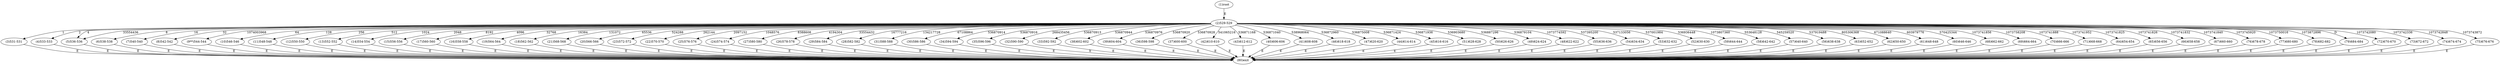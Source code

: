 digraph "" { 
1[ label="(1)root"];
2[ label="(2)529-529"];
3[ label="(3)531-531"];
4[ label="(4)533-533"];
5[ label="(5)536-536"];
6[ label="(6)538-538"];
7[ label="(7)540-540"];
8[ label="(8)542-542"];
9[ label="(9**)544-544"];
10[ label="(10)546-546"];
11[ label="(11)548-548"];
12[ label="(12)550-550"];
13[ label="(13)552-552"];
14[ label="(14)554-554"];
15[ label="(15)556-556"];
17[ label="(17)560-560"];
16[ label="(16)558-558"];
19[ label="(19)564-564"];
18[ label="(18)562-562"];
21[ label="(21)568-568"];
20[ label="(20)566-566"];
23[ label="(23)572-572"];
22[ label="(22)570-570"];
25[ label="(25)576-576"];
24[ label="(24)574-574"];
27[ label="(27)580-580"];
26[ label="(26)578-578"];
29[ label="(29)584-584"];
28[ label="(28)582-582"];
31[ label="(31)588-588"];
30[ label="(30)586-586"];
34[ label="(34)594-594"];
35[ label="(35)596-596"];
32[ label="(32)590-590"];
33[ label="(33)592-592"];
38[ label="(38)602-602"];
39[ label="(39)604-604"];
36[ label="(36)598-598"];
37[ label="(37)600-600"];
42[ label="(42)610-610"];
43[ label="(43)612-612"];
40[ label="(40)606-606"];
41[ label="(41)608-608"];
46[ label="(46)618-618"];
47[ label="(47)620-620"];
44[ label="(44)614-614"];
45[ label="(45)616-616"];
51[ label="(51)628-628"];
50[ label="(50)626-626"];
49[ label="(49)624-624"];
48[ label="(48)622-622"];
55[ label="(55)636-636"];
54[ label="(54)634-634"];
53[ label="(53)632-632"];
52[ label="(52)630-630"];
59[ label="(59)644-644"];
58[ label="(58)642-642"];
57[ label="(57)640-640"];
56[ label="(56)638-638"];
63[ label="(63)652-652"];
62[ label="(62)650-650"];
61[ label="(61)648-648"];
60[ label="(60)646-646"];
68[ label="(68)662-662"];
69[ label="(69)664-664"];
70[ label="(70)666-666"];
71[ label="(71)668-668"];
64[ label="(64)654-654"];
65[ label="(65)656-656"];
66[ label="(66)658-658"];
67[ label="(67)660-660"];
76[ label="(76)678-678"];
77[ label="(77)680-680"];
78[ label="(78)682-682"];
79[ label="(79)684-684"];
72[ label="(72)670-670"];
73[ label="(73)672-672"];
74[ label="(74)674-674"];
75[ label="(75)676-676"];
80[ label="(80)exit"];
1->2[ label="E"];
2->3[ label="1"];
2->4[ label="2"];
2->5[ label="4"];
2->6[ label="8"];
2->7[ label="16"];
2->8[ label="32"];
2->10[ label="64"];
2->11[ label="128"];
2->12[ label="256"];
2->13[ label="512"];
2->14[ label="1024"];
2->15[ label="2048"];
2->16[ label="4096"];
2->17[ label="8192"];
2->18[ label="16384"];
2->19[ label="32768"];
2->20[ label="65536"];
2->21[ label="131072"];
2->22[ label="262144"];
2->23[ label="524288"];
2->24[ label="1048576"];
2->25[ label="2097152"];
2->26[ label="4194304"];
2->27[ label="8388608"];
2->28[ label="16777216"];
2->29[ label="33554432"];
2->5[ label="33554436"];
2->30[ label="67108864"];
2->31[ label="134217728"];
2->32[ label="268435456"];
2->33[ label="536870913"];
2->34[ label="536870914"];
2->35[ label="536870916"];
2->36[ label="536870920"];
2->37[ label="536870928"];
2->38[ label="536870944"];
2->39[ label="536870976"];
2->40[ label="536871040"];
2->43[ label="536871168"];
2->44[ label="536871424"];
2->45[ label="536871936"];
2->46[ label="536872960"];
2->47[ label="536875008"];
2->49[ label="536879104"];
2->50[ label="536887296"];
2->51[ label="536903680"];
2->52[ label="536936448"];
2->53[ label="537001984"];
2->54[ label="537133056"];
2->55[ label="537395200"];
2->56[ label="537919488"];
2->41[ label="538968064"];
2->42[ label="541065216"];
2->57[ label="545259520"];
2->58[ label="553648128"];
2->60[ label="570425344"];
2->61[ label="603979776"];
2->62[ label="671088640"];
2->63[ label="805306368"];
2->64[ label="1073741825"];
2->65[ label="1073741826"];
2->66[ label="1073741832"];
2->67[ label="1073741840"];
2->68[ label="1073741856"];
2->70[ label="1073741888"];
2->71[ label="1073741952"];
2->72[ label="1073742080"];
2->73[ label="1073742336"];
2->74[ label="1073742848"];
2->75[ label="1073743872"];
2->76[ label="1073745920"];
2->77[ label="1073750016"];
2->69[ label="1073758208"];
2->48[ label="1073774592"];
2->59[ label="1073807360"];
2->78[ label="1073872896"];
2->9[ label="1074003968"];
2->79[ label="D"];
3->80[ label="E"];
4->80[ label="E"];
5->80[ label="E"];
6->80[ label="E"];
7->80[ label="E"];
8->80[ label="E"];
9->80[ label="E"];
10->80[ label="E"];
11->80[ label="E"];
12->80[ label="E"];
13->80[ label="E"];
14->80[ label="E"];
15->80[ label="E"];
16->80[ label="E"];
17->80[ label="E"];
18->80[ label="E"];
19->80[ label="E"];
20->80[ label="E"];
21->80[ label="E"];
22->80[ label="E"];
23->80[ label="E"];
24->80[ label="E"];
25->80[ label="E"];
26->80[ label="E"];
27->80[ label="E"];
28->80[ label="E"];
29->80[ label="E"];
30->80[ label="E"];
31->80[ label="E"];
32->80[ label="E"];
33->80[ label="E"];
34->80[ label="E"];
35->80[ label="E"];
36->80[ label="E"];
37->80[ label="E"];
38->80[ label="E"];
39->80[ label="E"];
40->80[ label="E"];
41->80[ label="E"];
42->80[ label="E"];
43->80[ label="E"];
44->80[ label="E"];
45->80[ label="E"];
46->80[ label="E"];
47->80[ label="E"];
48->80[ label="E"];
49->80[ label="E"];
50->80[ label="E"];
51->80[ label="E"];
52->80[ label="E"];
53->80[ label="E"];
54->80[ label="E"];
55->80[ label="E"];
56->80[ label="E"];
57->80[ label="E"];
58->80[ label="E"];
59->80[ label="E"];
60->80[ label="E"];
61->80[ label="E"];
62->80[ label="E"];
63->80[ label="E"];
64->80[ label="E"];
65->80[ label="E"];
66->80[ label="E"];
67->80[ label="E"];
68->80[ label="E"];
69->80[ label="E"];
70->80[ label="E"];
71->80[ label="E"];
72->80[ label="E"];
73->80[ label="E"];
74->80[ label="E"];
75->80[ label="E"];
76->80[ label="E"];
77->80[ label="E"];
78->80[ label="E"];
79->80[ label="E"];
}